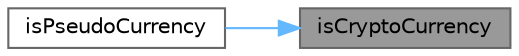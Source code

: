digraph "isCryptoCurrency"
{
 // INTERACTIVE_SVG=YES
 // LATEX_PDF_SIZE
  bgcolor="transparent";
  edge [fontname=Helvetica,fontsize=10,labelfontname=Helvetica,labelfontsize=10];
  node [fontname=Helvetica,fontsize=10,shape=box,height=0.2,width=0.4];
  rankdir="RL";
  Node1 [label="isCryptoCurrency",height=0.2,width=0.4,color="gray40", fillcolor="grey60", style="filled", fontcolor="black",tooltip=" "];
  Node1 -> Node2 [dir="back",color="steelblue1",style="solid"];
  Node2 [label="isPseudoCurrency",height=0.2,width=0.4,color="grey40", fillcolor="white", style="filled",URL="$classore_1_1data_1_1_currency_parser.html#a8c1bd68f9753012fa30930dce2329fe5",tooltip=" "];
}
